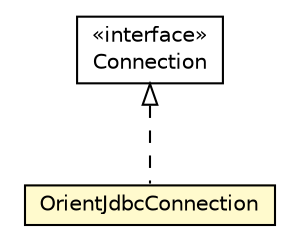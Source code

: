 #!/usr/local/bin/dot
#
# Class diagram 
# Generated by UMLGraph version R5_6-24-gf6e263 (http://www.umlgraph.org/)
#

digraph G {
	edge [fontname="Helvetica",fontsize=10,labelfontname="Helvetica",labelfontsize=10];
	node [fontname="Helvetica",fontsize=10,shape=plaintext];
	nodesep=0.25;
	ranksep=0.5;
	// com.orientechnologies.orient.jdbc.OrientJdbcConnection
	c7717834 [label=<<table title="com.orientechnologies.orient.jdbc.OrientJdbcConnection" border="0" cellborder="1" cellspacing="0" cellpadding="2" port="p" bgcolor="lemonChiffon" href="./OrientJdbcConnection.html">
		<tr><td><table border="0" cellspacing="0" cellpadding="1">
<tr><td align="center" balign="center"> OrientJdbcConnection </td></tr>
		</table></td></tr>
		</table>>, URL="./OrientJdbcConnection.html", fontname="Helvetica", fontcolor="black", fontsize=10.0];
	//com.orientechnologies.orient.jdbc.OrientJdbcConnection implements java.sql.Connection
	c7717914:p -> c7717834:p [dir=back,arrowtail=empty,style=dashed];
	// java.sql.Connection
	c7717914 [label=<<table title="java.sql.Connection" border="0" cellborder="1" cellspacing="0" cellpadding="2" port="p" href="http://java.sun.com/j2se/1.4.2/docs/api/java/sql/Connection.html">
		<tr><td><table border="0" cellspacing="0" cellpadding="1">
<tr><td align="center" balign="center"> &#171;interface&#187; </td></tr>
<tr><td align="center" balign="center"> Connection </td></tr>
		</table></td></tr>
		</table>>, URL="http://java.sun.com/j2se/1.4.2/docs/api/java/sql/Connection.html", fontname="Helvetica", fontcolor="black", fontsize=10.0];
}

